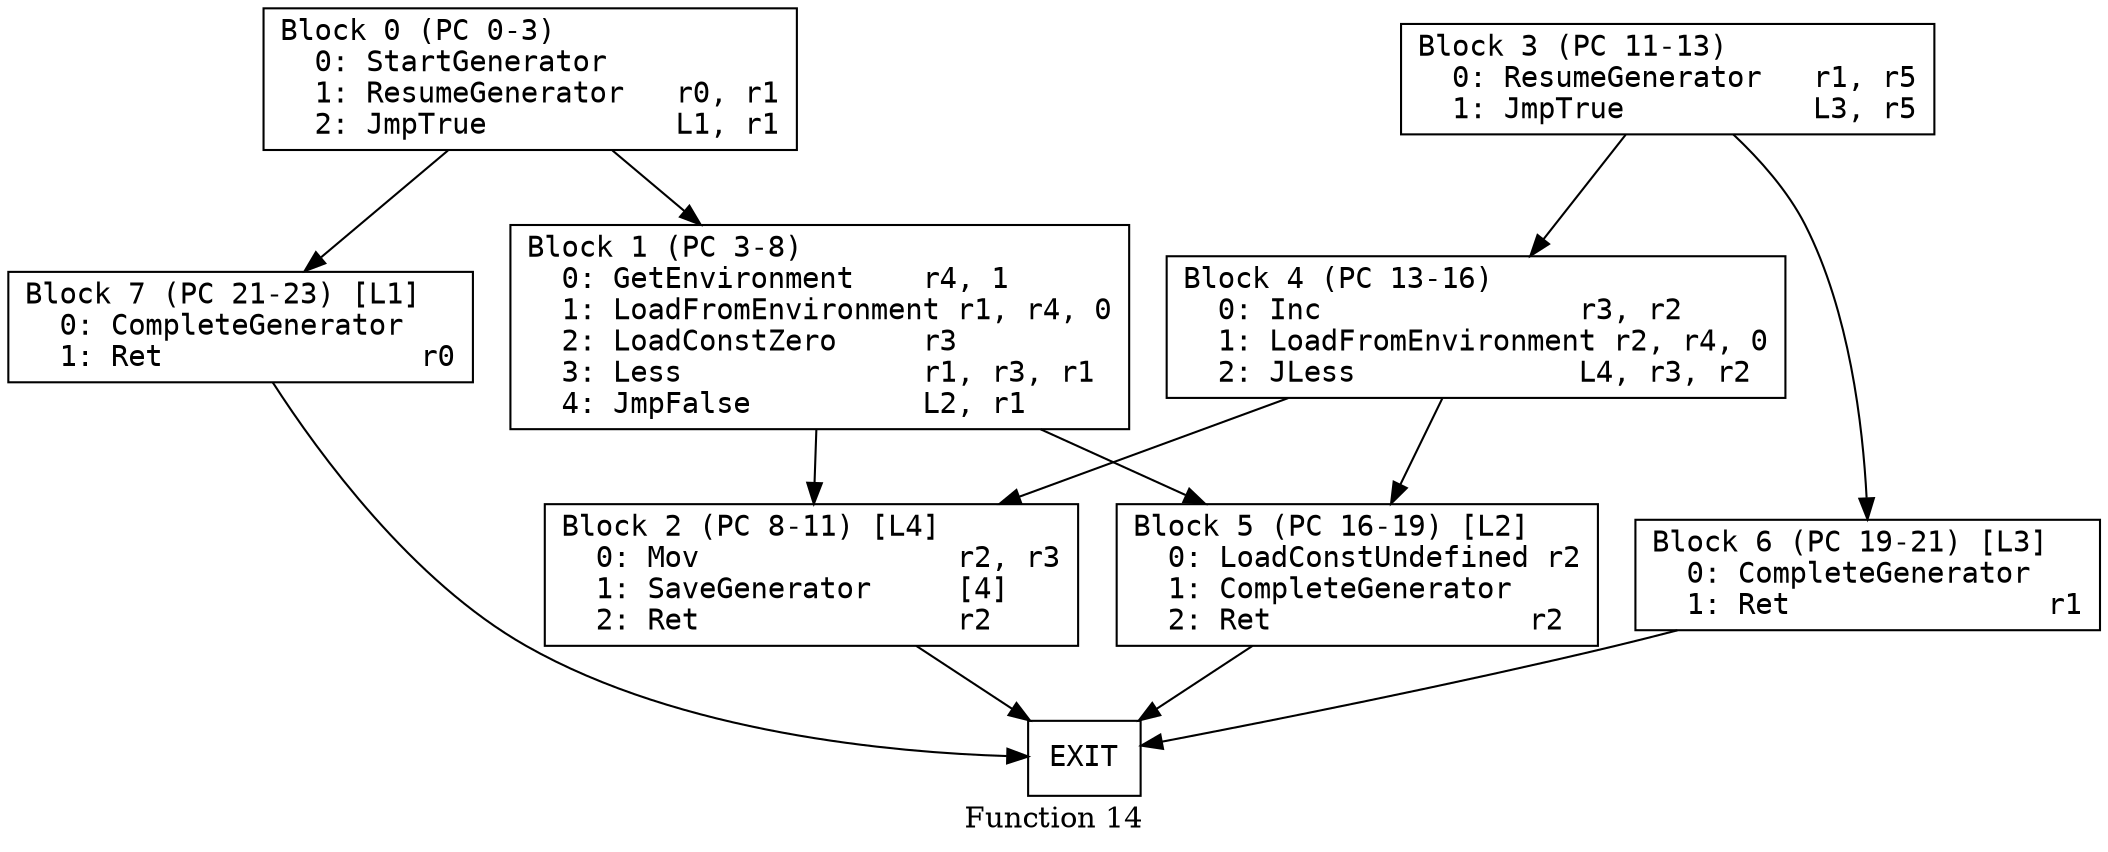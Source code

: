 // Function 14 from flow_control
// Generated from data/flow_control.dot

digraph {
  rankdir=TB;
  node [shape=box, fontname="monospace"];

  label = "Function 14";
  style = filled;
  color = lightgrey;

  f14_n0 [ label = "Block 0 (PC 0-3)\l  0: StartGenerator    \l  1: ResumeGenerator   r0, r1\l  2: JmpTrue           L1, r1\l" ]
  f14_n1 [ label = "Block 1 (PC 3-8)\l  0: GetEnvironment    r4, 1\l  1: LoadFromEnvironment r1, r4, 0\l  2: LoadConstZero     r3\l  3: Less              r1, r3, r1\l  4: JmpFalse          L2, r1\l" ]
  f14_n2 [ label = "Block 2 (PC 8-11) [L4]\l  0: Mov               r2, r3\l  1: SaveGenerator     [4]\l  2: Ret               r2\l" ]
  f14_n3 [ label = "Block 3 (PC 11-13)\l  0: ResumeGenerator   r1, r5\l  1: JmpTrue           L3, r5\l" ]
  f14_n4 [ label = "Block 4 (PC 13-16)\l  0: Inc               r3, r2\l  1: LoadFromEnvironment r2, r4, 0\l  2: JLess             L4, r3, r2\l" ]
  f14_n5 [ label = "Block 5 (PC 16-19) [L2]\l  0: LoadConstUndefined r2\l  1: CompleteGenerator \l  2: Ret               r2\l" ]
  f14_n6 [ label = "Block 6 (PC 19-21) [L3]\l  0: CompleteGenerator \l  1: Ret               r1\l" ]
  f14_n7 [ label = "Block 7 (PC 21-23) [L1]\l  0: CompleteGenerator \l  1: Ret               r0\l" ]
  f14_n8 [ label = "EXIT" ]

  f14_n0 -> f14_n7
  f14_n0 -> f14_n1
  f14_n1 -> f14_n5
  f14_n1 -> f14_n2
  f14_n2 -> f14_n8
  f14_n3 -> f14_n6
  f14_n3 -> f14_n4
  f14_n4 -> f14_n2
  f14_n4 -> f14_n5
  f14_n5 -> f14_n8
  f14_n6 -> f14_n8
  f14_n7 -> f14_n8
}
